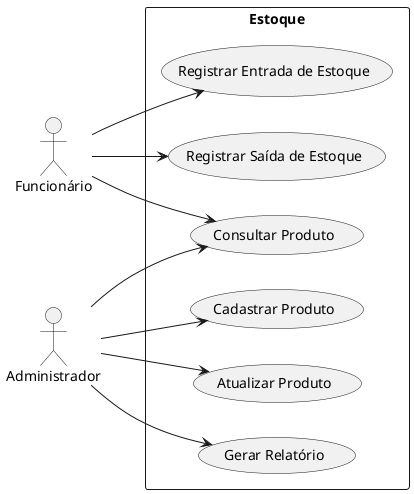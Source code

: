 @startuml Casos de Uso
actor Funcionário as func
actor Administrador as adm

left to right direction

rectangle Estoque {
    usecase "Cadastrar Produto" as UC1
    usecase "Atualizar Produto" as UC2
    usecase "Gerar Relatório" as UC3
    usecase "Consultar Produto" as UC4
    usecase "Registrar Entrada de Estoque" as UC5
    usecase "Registrar Saída de Estoque" as UC6
}

adm --> UC1
adm --> UC2
adm --> UC3
adm --> UC4
func --> UC4
func --> UC5
func --> UC6
@enduml